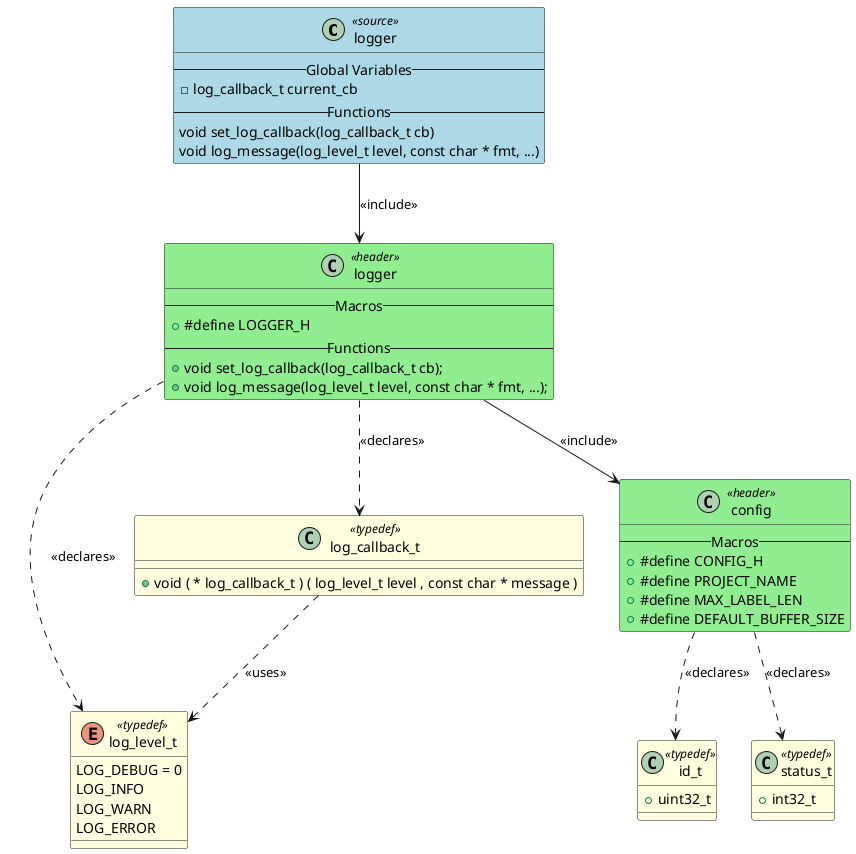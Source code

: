 @startuml logger

class "logger" as LOGGER <<source>> #LightBlue
{
-- Global Variables --
- log_callback_t current_cb
-- Functions --
void set_log_callback(log_callback_t cb)
void log_message(log_level_t level, const char * fmt, ...)
}

enum "log_level_t" as TYPEDEF_LOG_LEVEL_T <<typedef>> #LightYellow
{
LOG_DEBUG = 0
LOG_INFO
LOG_WARN
LOG_ERROR
}

class "log_callback_t" as TYPEDEF_LOG_CALLBACK_T <<typedef>> #LightYellow
{
+ void ( * log_callback_t ) ( log_level_t level , const char * message )
}

class "id_t" as TYPEDEF_ID_T <<typedef>> #LightYellow
{
+ uint32_t
}

class "status_t" as TYPEDEF_STATUS_T <<typedef>> #LightYellow
{
+ int32_t
}

class "logger" as HEADER_LOGGER <<header>> #LightGreen
{
-- Macros --
+ #define LOGGER_H
-- Functions --
+ void set_log_callback(log_callback_t cb);
+ void log_message(log_level_t level, const char * fmt, ...);
}
class "config" as HEADER_CONFIG <<header>> #LightGreen
{
-- Macros --
+ #define CONFIG_H
+ #define PROJECT_NAME
+ #define MAX_LABEL_LEN
+ #define DEFAULT_BUFFER_SIZE
}
LOGGER --> HEADER_LOGGER : <<include>>
HEADER_LOGGER --> HEADER_CONFIG : <<include>>
HEADER_LOGGER ..> TYPEDEF_LOG_LEVEL_T : <<declares>>
TYPEDEF_LOG_CALLBACK_T ..> TYPEDEF_LOG_LEVEL_T : <<uses>>
HEADER_LOGGER ..> TYPEDEF_LOG_CALLBACK_T : <<declares>>
HEADER_CONFIG ..> TYPEDEF_ID_T : <<declares>>
HEADER_CONFIG ..> TYPEDEF_STATUS_T : <<declares>>

@enduml